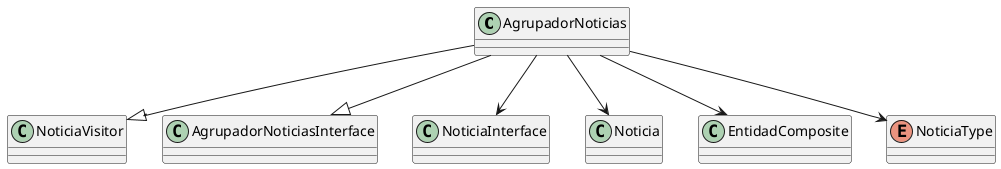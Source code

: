 @startuml

AgrupadorNoticias --|> NoticiaVisitor
AgrupadorNoticias --|> AgrupadorNoticiasInterface
AgrupadorNoticias --> NoticiaInterface
AgrupadorNoticias --> Noticia
AgrupadorNoticias --> EntidadComposite
AgrupadorNoticias --> NoticiaType

enum NoticiaType {
!ifdef SHOW_METHODS
    NOTICIA_TEXTO
    !endif
}

class AgrupadorNoticias {
!ifdef SHOW_METHODS
    +bool isAgregableEntidadMasFrecuente(std::shared_ptr<NoticiaInterface> n1, std::shared_ptr<NoticiaInterface> n2) const
    +bool isAgregable(std::shared_ptr<NoticiaInterface> n1, std::shared_ptr<NoticiaInterface> n2)
    +void visit(Noticia& n)
    #bool isAgregable(Noticia &n1, Noticia &n2) const
    #unsigned long getMinimoNumeroEntidadesParaAgrupacionTematicaNoticiaTexto(Noticia& n) const
    #bool isEntidadEnTexto(const EntidadComposite entidad, const std::string texto) const
    -NoticiaType noticiaType_
!endif
}

@enduml
